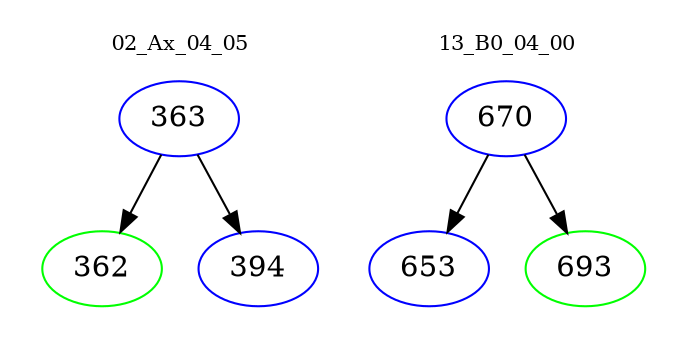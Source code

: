 digraph{
subgraph cluster_0 {
color = white
label = "02_Ax_04_05";
fontsize=10;
T0_363 [label="363", color="blue"]
T0_363 -> T0_362 [color="black"]
T0_362 [label="362", color="green"]
T0_363 -> T0_394 [color="black"]
T0_394 [label="394", color="blue"]
}
subgraph cluster_1 {
color = white
label = "13_B0_04_00";
fontsize=10;
T1_670 [label="670", color="blue"]
T1_670 -> T1_653 [color="black"]
T1_653 [label="653", color="blue"]
T1_670 -> T1_693 [color="black"]
T1_693 [label="693", color="green"]
}
}
